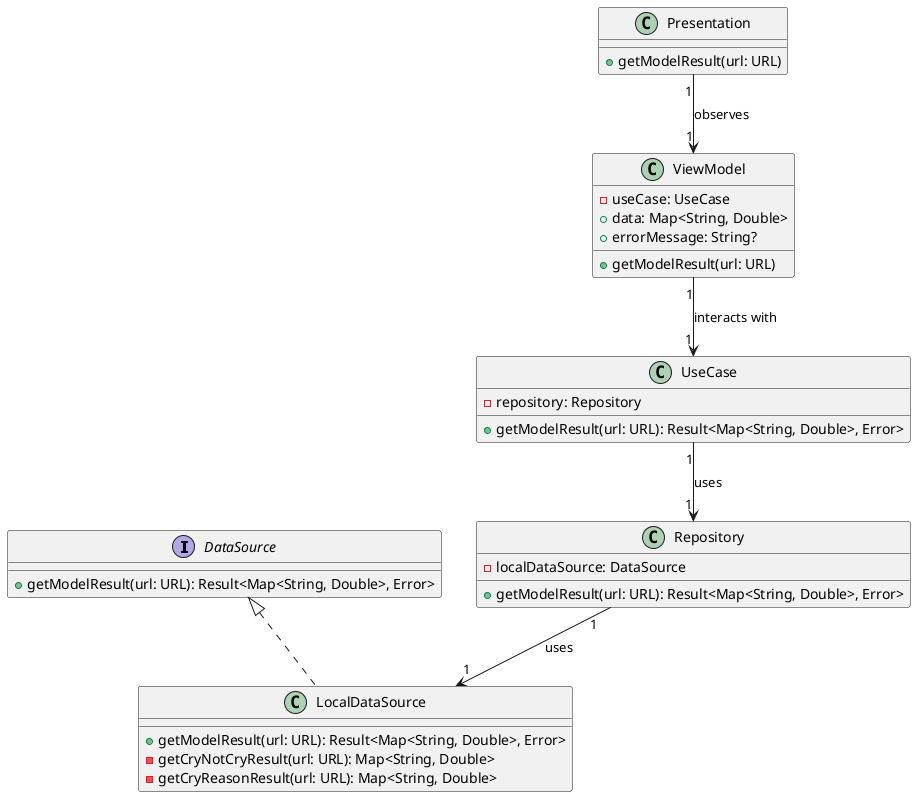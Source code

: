 @startuml PukPuk

interface DataSource {
    + getModelResult(url: URL): Result<Map<String, Double>, Error>
}

class LocalDataSource implements DataSource {
    + getModelResult(url: URL): Result<Map<String, Double>, Error>
    - getCryNotCryResult(url: URL): Map<String, Double>
    - getCryReasonResult(url: URL): Map<String, Double>
}


class Repository {
    - localDataSource: DataSource
    + getModelResult(url: URL): Result<Map<String, Double>, Error>
}

class UseCase {
    - repository: Repository
    + getModelResult(url: URL): Result<Map<String, Double>, Error>
}

class ViewModel {
    - useCase: UseCase
    + data: Map<String, Double>
    + errorMessage: String?
    + getModelResult(url: URL)
}

class Presentation {
    + getModelResult(url: URL)
}



Repository "1" --> "1" LocalDataSource : uses
UseCase "1" --> "1" Repository : uses
ViewModel "1" --> "1" UseCase : interacts with
Presentation "1" --> "1" ViewModel : observes

@enduml
